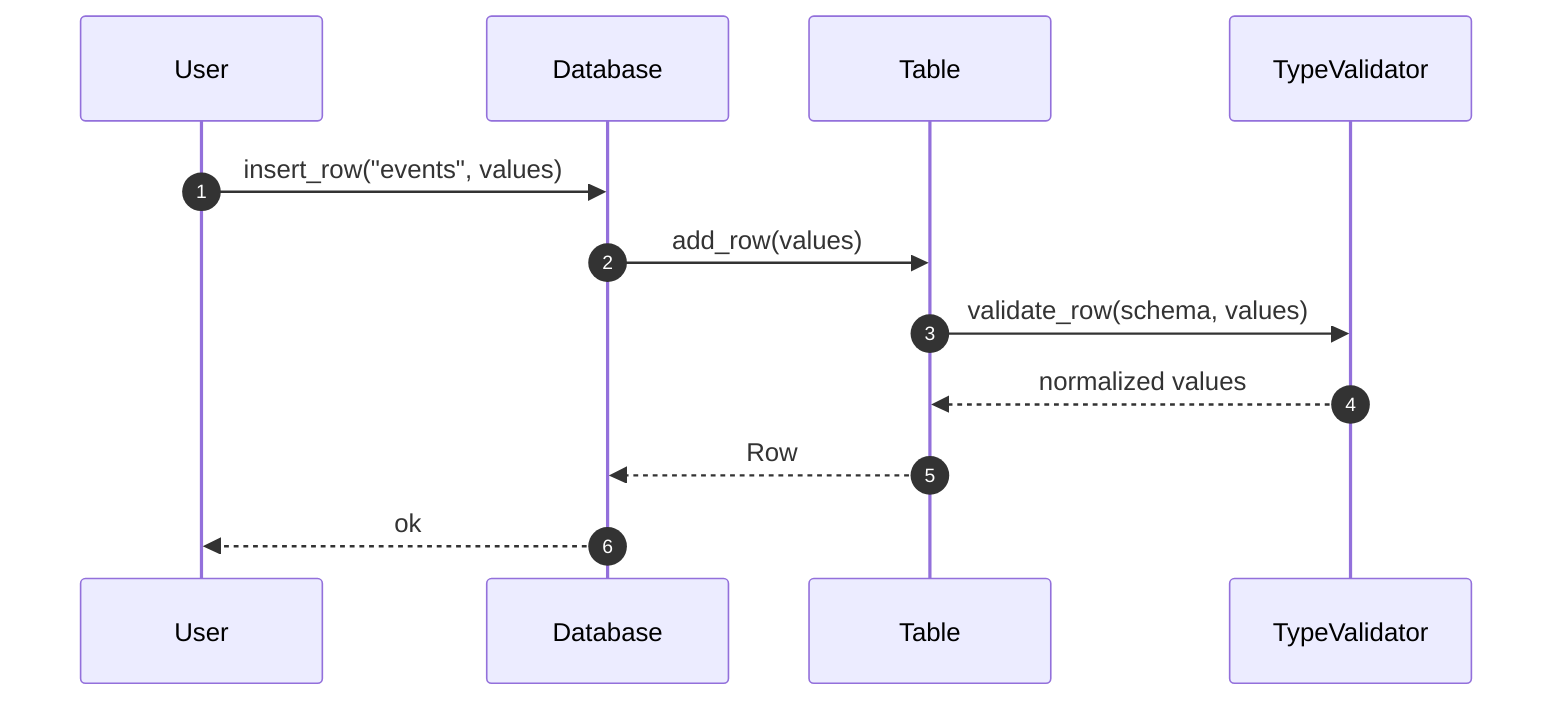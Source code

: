 sequenceDiagram
    autonumber
    participant U as User
    participant DB as Database
    participant T as Table
    participant V as TypeValidator

    U->>DB: insert_row("events", values)
    DB->>T: add_row(values)
    T->>V: validate_row(schema, values)
    V-->>T: normalized values
    T-->>DB: Row
    DB-->>U: ok